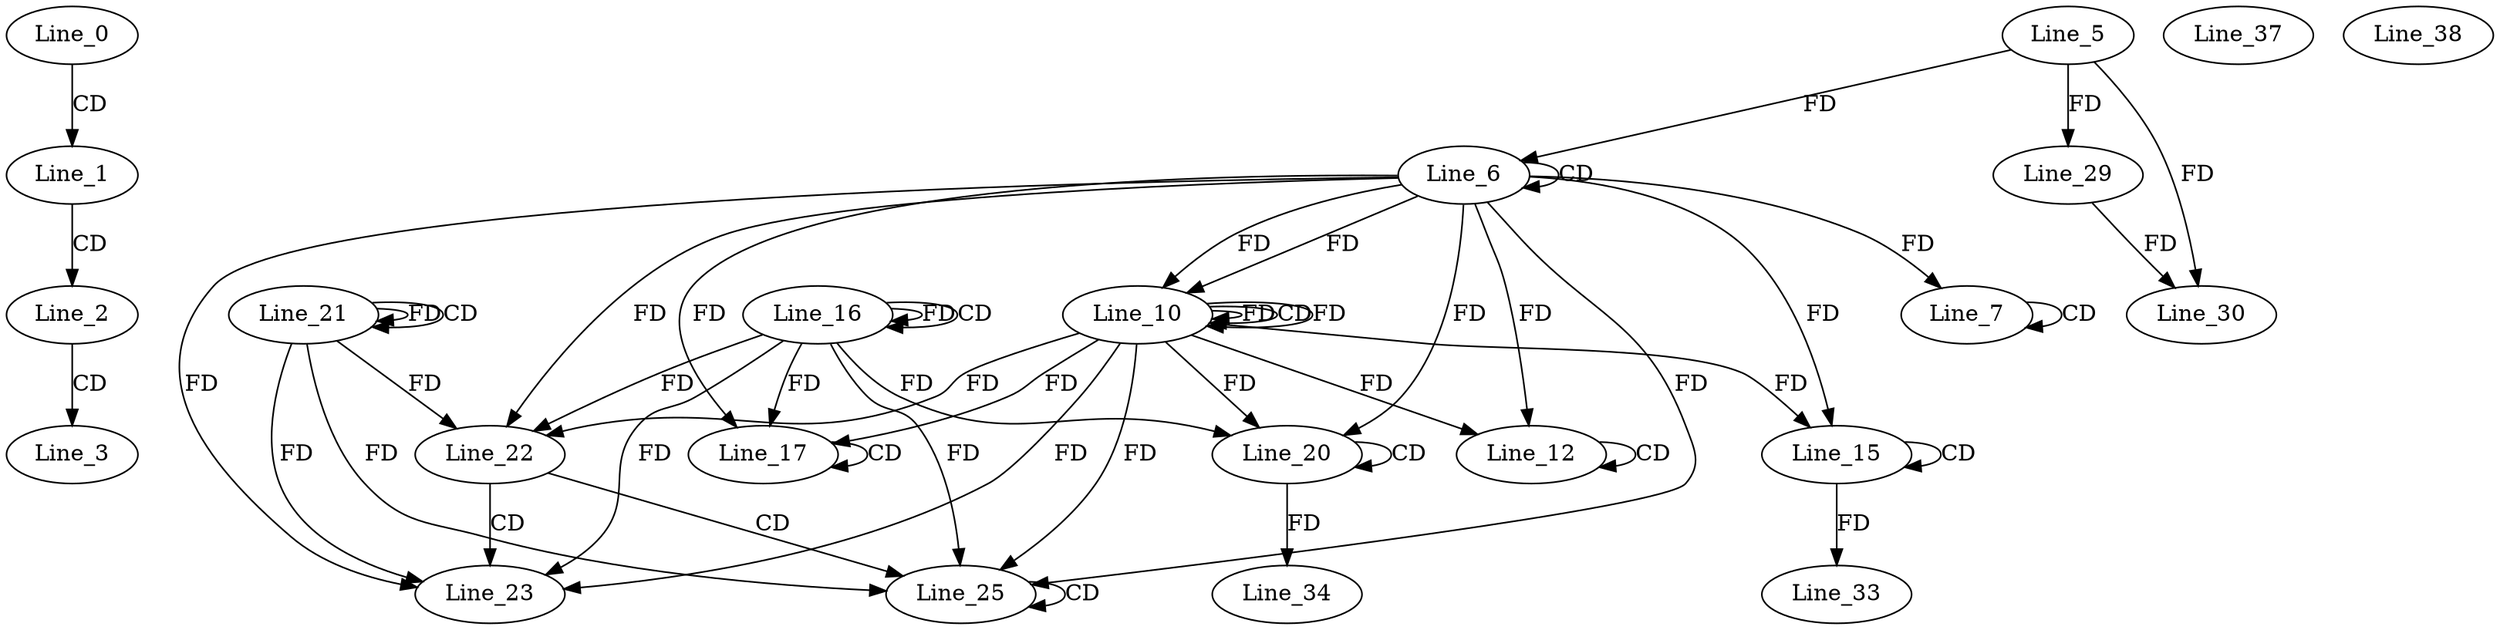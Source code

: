 digraph G {
  Line_0;
  Line_1;
  Line_2;
  Line_3;
  Line_6;
  Line_6;
  Line_5;
  Line_7;
  Line_7;
  Line_10;
  Line_10;
  Line_10;
  Line_12;
  Line_12;
  Line_15;
  Line_15;
  Line_16;
  Line_16;
  Line_17;
  Line_17;
  Line_20;
  Line_20;
  Line_21;
  Line_21;
  Line_22;
  Line_22;
  Line_23;
  Line_23;
  Line_25;
  Line_25;
  Line_25;
  Line_29;
  Line_30;
  Line_29;
  Line_33;
  Line_34;
  Line_37;
  Line_38;
  Line_0 -> Line_1 [ label="CD" ];
  Line_1 -> Line_2 [ label="CD" ];
  Line_2 -> Line_3 [ label="CD" ];
  Line_6 -> Line_6 [ label="CD" ];
  Line_5 -> Line_6 [ label="FD" ];
  Line_7 -> Line_7 [ label="CD" ];
  Line_6 -> Line_7 [ label="FD" ];
  Line_10 -> Line_10 [ label="FD" ];
  Line_6 -> Line_10 [ label="FD" ];
  Line_10 -> Line_10 [ label="CD" ];
  Line_10 -> Line_10 [ label="FD" ];
  Line_6 -> Line_10 [ label="FD" ];
  Line_12 -> Line_12 [ label="CD" ];
  Line_10 -> Line_12 [ label="FD" ];
  Line_6 -> Line_12 [ label="FD" ];
  Line_15 -> Line_15 [ label="CD" ];
  Line_10 -> Line_15 [ label="FD" ];
  Line_6 -> Line_15 [ label="FD" ];
  Line_16 -> Line_16 [ label="FD" ];
  Line_16 -> Line_16 [ label="CD" ];
  Line_17 -> Line_17 [ label="CD" ];
  Line_10 -> Line_17 [ label="FD" ];
  Line_6 -> Line_17 [ label="FD" ];
  Line_16 -> Line_17 [ label="FD" ];
  Line_20 -> Line_20 [ label="CD" ];
  Line_10 -> Line_20 [ label="FD" ];
  Line_6 -> Line_20 [ label="FD" ];
  Line_16 -> Line_20 [ label="FD" ];
  Line_21 -> Line_21 [ label="FD" ];
  Line_21 -> Line_21 [ label="CD" ];
  Line_10 -> Line_22 [ label="FD" ];
  Line_6 -> Line_22 [ label="FD" ];
  Line_16 -> Line_22 [ label="FD" ];
  Line_21 -> Line_22 [ label="FD" ];
  Line_22 -> Line_23 [ label="CD" ];
  Line_10 -> Line_23 [ label="FD" ];
  Line_6 -> Line_23 [ label="FD" ];
  Line_16 -> Line_23 [ label="FD" ];
  Line_21 -> Line_23 [ label="FD" ];
  Line_22 -> Line_25 [ label="CD" ];
  Line_25 -> Line_25 [ label="CD" ];
  Line_10 -> Line_25 [ label="FD" ];
  Line_6 -> Line_25 [ label="FD" ];
  Line_16 -> Line_25 [ label="FD" ];
  Line_21 -> Line_25 [ label="FD" ];
  Line_5 -> Line_29 [ label="FD" ];
  Line_5 -> Line_30 [ label="FD" ];
  Line_29 -> Line_30 [ label="FD" ];
  Line_15 -> Line_33 [ label="FD" ];
  Line_20 -> Line_34 [ label="FD" ];
}

